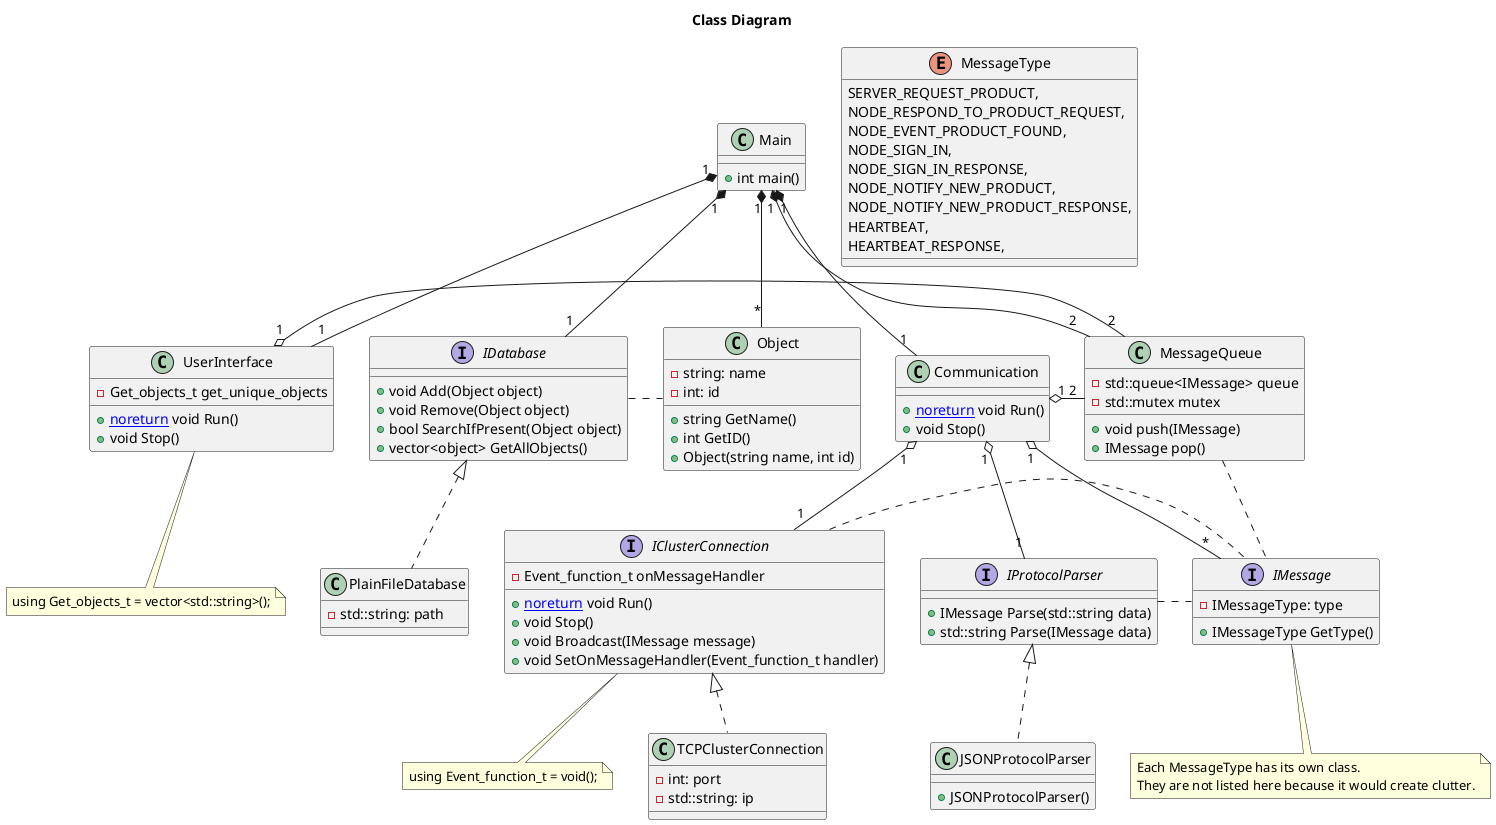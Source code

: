 @startuml ClassDiagram
Title Class Diagram

Class Communication
{
    {method} + [[noreturn]] void Run()
    {method} + void Stop()
}

' using Event_function_t = void();
interface IClusterConnection
{
    {field} - Event_function_t onMessageHandler
    {method} + [[noreturn]] void Run()
    {method} + void Stop()
    {method} + void Broadcast(IMessage message)
    ' {method} + void Send(IMessage message, IPAdress ip)
    {method} + void SetOnMessageHandler(Event_function_t handler)
}

note bottom of IClusterConnection
using Event_function_t = void();
end note

class TCPClusterConnection
{
    {field} - int: port
    {field} - std::string: ip
}

interface IDatabase
{
    {method} + void Add(Object object)
    {method} + void Remove(Object object)
    {method} + bool SearchIfPresent(Object object)
    {method} + vector<object> GetAllObjects()
}

Class PlainFileDatabase
{
    {field} - std::string: path
}

Class Object
{
    {field} - string: name
    {field} - int: id
    {method} + string GetName()
    {method} + int GetID()
    {method} + Object(string name, int id)
}

enum MessageType
{
    SERVER_REQUEST_PRODUCT,
    NODE_RESPOND_TO_PRODUCT_REQUEST,
    NODE_EVENT_PRODUCT_FOUND,
    NODE_SIGN_IN,
    NODE_SIGN_IN_RESPONSE,
    NODE_NOTIFY_NEW_PRODUCT,
    NODE_NOTIFY_NEW_PRODUCT_RESPONSE,
    HEARTBEAT,
    HEARTBEAT_RESPONSE,
}

interface IMessage
{
    {field} - IMessageType: type
    {method} + IMessageType GetType()
}

note bottom of IMessage
Each MessageType has its own class.
They are not listed here because it would create clutter.
end note

interface IProtocolParser
{
    {method} + IMessage Parse(std::string data)
    {method} + std::string Parse(IMessage data)
}

Class JSONProtocolParser
{
    {method} + JSONProtocolParser()
}

Class UserInterface
{
    {field} - Get_objects_t get_unique_objects
    {method} + [[noreturn]] void Run()
    {method} + void Stop()
}

note bottom of UserInterface
using Get_objects_t = vector<std::string>();
end note

Class Main
{
    {method} + int main()
}

Class MessageQueue
{
    {field} - std::queue<IMessage> queue
    {field} - std::mutex mutex
    {method} + void push(IMessage)
    {method} + IMessage pop()
}

Main "1" *-- "1" UserInterface
Main "1" *-- "*" Object
Main "1" *-- "1" IDatabase
Main "1" *-- "1" Communication
Main "1" *-- "2" MessageQueue

Communication "1" o-- "*" IMessage
Communication "1" o-- "1" IProtocolParser
Communication "1" o-- "1" IClusterConnection

IProtocolParser <|.. JSONProtocolParser
IProtocolParser . IMessage

IClusterConnection <|.. TCPClusterConnection
IClusterConnection . IMessage

IDatabase . Object
IDatabase <|.. PlainFileDatabase

MessageQueue . IMessage

UserInterface "1" o- "2" MessageQueue
Communication "1" o- "2" MessageQueue

@enduml
